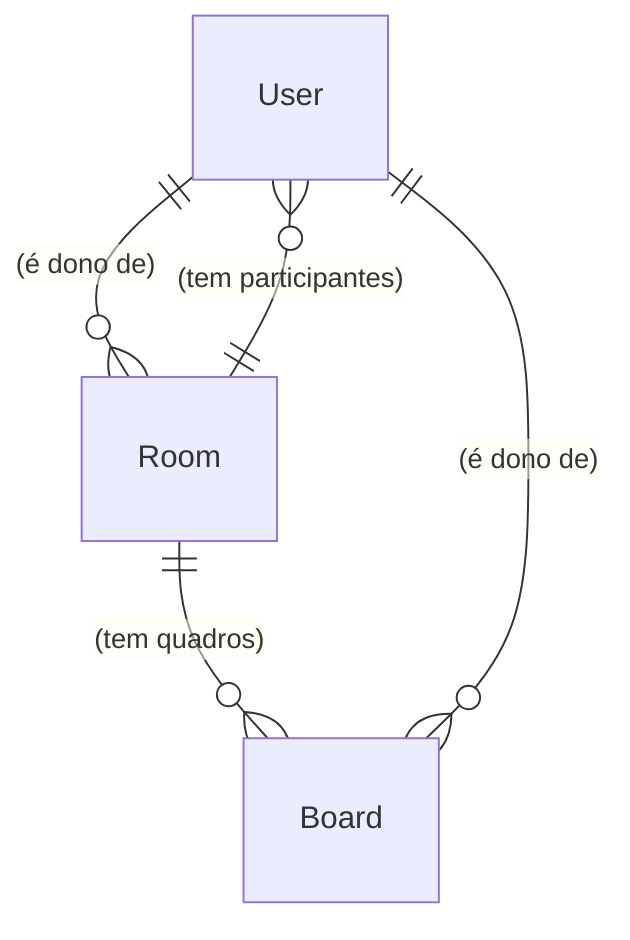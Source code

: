 erDiagram

    User ||--o{ Room : "(é dono de)"
    Board }o--|| User : "(é dono de)"
    Room ||--o{ User : "(tem participantes)"
    Room ||--o{ Board : "(tem quadros)"